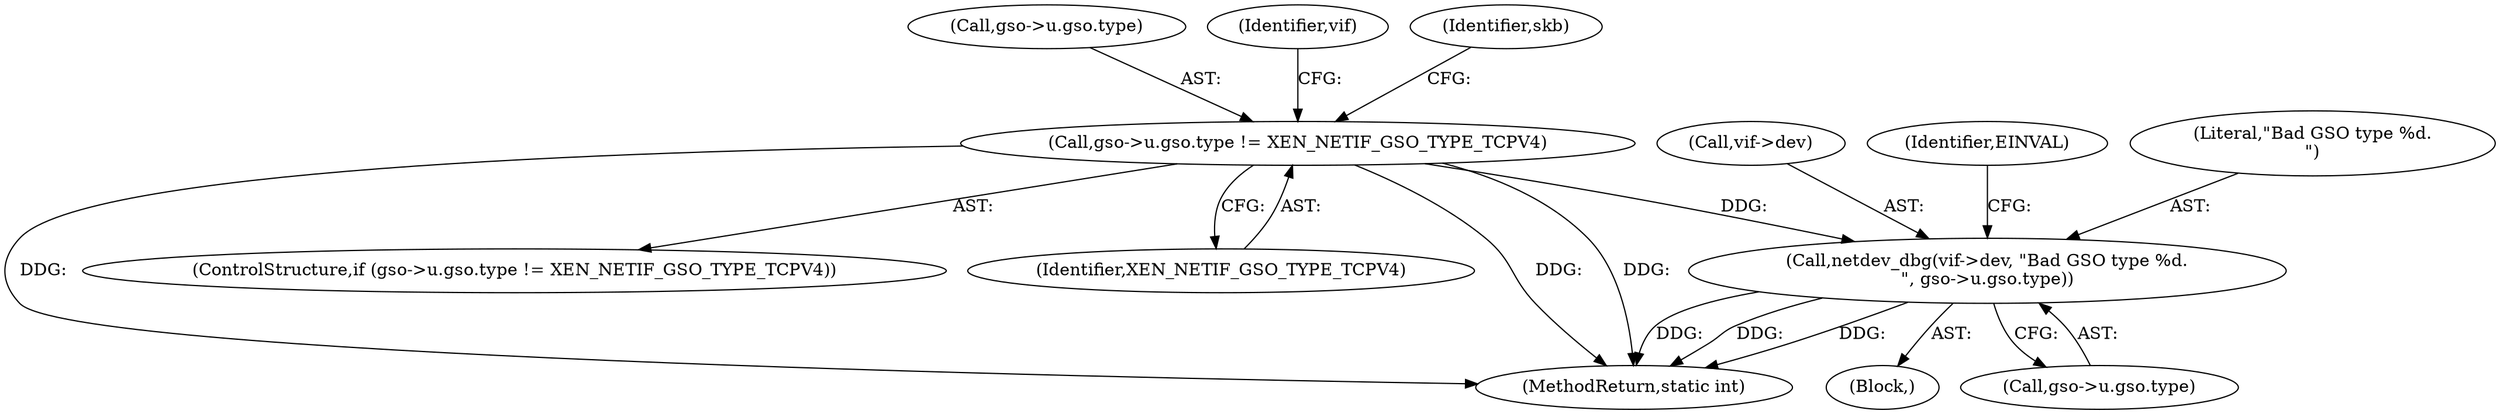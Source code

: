 digraph "1_linux_48856286b64e4b66ec62b94e504d0b29c1ade664_1@del" {
"1000136" [label="(Call,netdev_dbg(vif->dev, \"Bad GSO type %d.\n\", gso->u.gso.type))"];
"1000126" [label="(Call,gso->u.gso.type != XEN_NETIF_GSO_TYPE_TCPV4)"];
"1000136" [label="(Call,netdev_dbg(vif->dev, \"Bad GSO type %d.\n\", gso->u.gso.type))"];
"1000127" [label="(Call,gso->u.gso.type)"];
"1000135" [label="(Block,)"];
"1000138" [label="(Identifier,vif)"];
"1000137" [label="(Call,vif->dev)"];
"1000126" [label="(Call,gso->u.gso.type != XEN_NETIF_GSO_TYPE_TCPV4)"];
"1000141" [label="(Call,gso->u.gso.type)"];
"1000150" [label="(Identifier,EINVAL)"];
"1000154" [label="(Identifier,skb)"];
"1000183" [label="(MethodReturn,static int)"];
"1000125" [label="(ControlStructure,if (gso->u.gso.type != XEN_NETIF_GSO_TYPE_TCPV4))"];
"1000140" [label="(Literal,\"Bad GSO type %d.\n\")"];
"1000134" [label="(Identifier,XEN_NETIF_GSO_TYPE_TCPV4)"];
"1000136" -> "1000135"  [label="AST: "];
"1000136" -> "1000141"  [label="CFG: "];
"1000137" -> "1000136"  [label="AST: "];
"1000140" -> "1000136"  [label="AST: "];
"1000141" -> "1000136"  [label="AST: "];
"1000150" -> "1000136"  [label="CFG: "];
"1000136" -> "1000183"  [label="DDG: "];
"1000136" -> "1000183"  [label="DDG: "];
"1000136" -> "1000183"  [label="DDG: "];
"1000126" -> "1000136"  [label="DDG: "];
"1000126" -> "1000125"  [label="AST: "];
"1000126" -> "1000134"  [label="CFG: "];
"1000127" -> "1000126"  [label="AST: "];
"1000134" -> "1000126"  [label="AST: "];
"1000138" -> "1000126"  [label="CFG: "];
"1000154" -> "1000126"  [label="CFG: "];
"1000126" -> "1000183"  [label="DDG: "];
"1000126" -> "1000183"  [label="DDG: "];
"1000126" -> "1000183"  [label="DDG: "];
}
